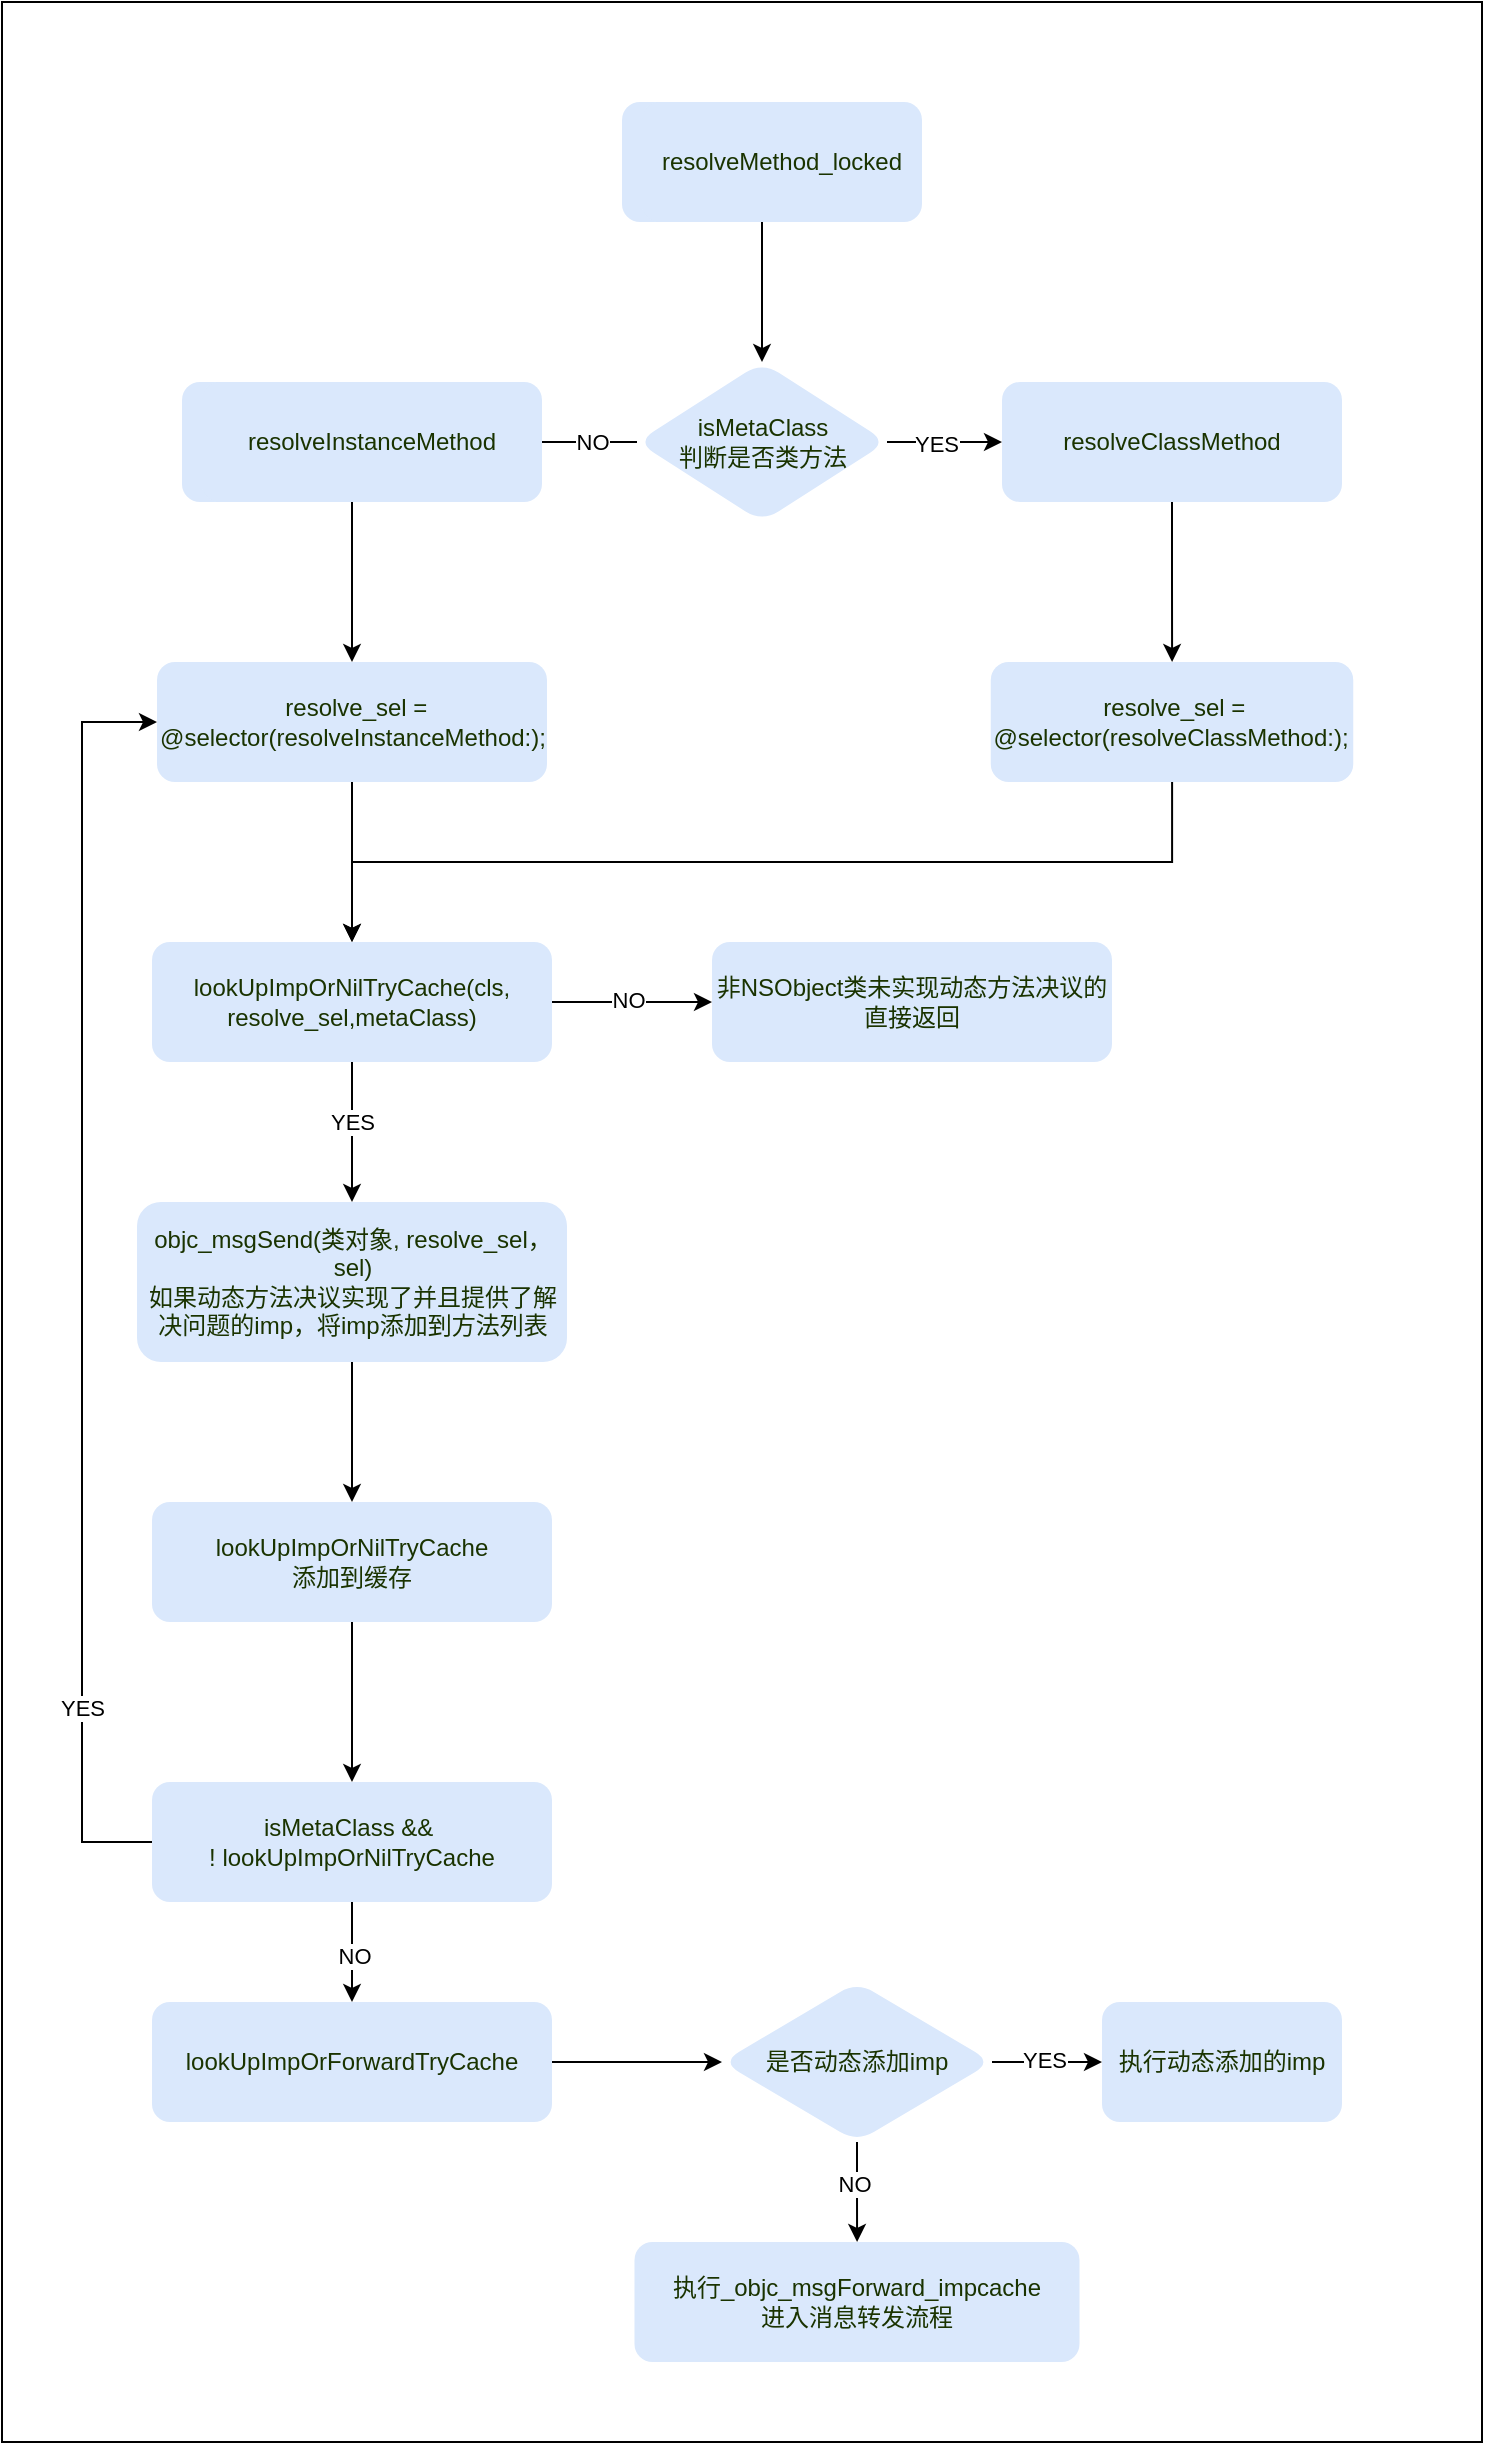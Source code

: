 <mxfile version="16.6.2" type="github">
  <diagram id="RwUc1-vjWvEqQVZ0nDSF" name="Page-1">
    <mxGraphModel dx="1716" dy="983" grid="1" gridSize="10" guides="1" tooltips="1" connect="1" arrows="1" fold="1" page="1" pageScale="1" pageWidth="827" pageHeight="1169" math="0" shadow="0">
      <root>
        <mxCell id="0" />
        <mxCell id="1" parent="0" />
        <mxCell id="hiYfOhsldnJI4Tp3k7Em-47" value="" style="rounded=0;whiteSpace=wrap;html=1;" vertex="1" parent="1">
          <mxGeometry width="740" height="1220" as="geometry" />
        </mxCell>
        <mxCell id="hiYfOhsldnJI4Tp3k7Em-3" value="" style="edgeStyle=orthogonalEdgeStyle;rounded=0;orthogonalLoop=1;jettySize=auto;html=1;" edge="1" parent="1" source="hiYfOhsldnJI4Tp3k7Em-1" target="hiYfOhsldnJI4Tp3k7Em-2">
          <mxGeometry relative="1" as="geometry" />
        </mxCell>
        <mxCell id="hiYfOhsldnJI4Tp3k7Em-1" value="resolveMethod_locked" style="rounded=1;whiteSpace=wrap;html=1;fillColor=#dae8fc;strokeColor=none;fontColor=#ffffff;" vertex="1" parent="1">
          <mxGeometry x="310" y="50" width="140" height="60" as="geometry" />
        </mxCell>
        <mxCell id="hiYfOhsldnJI4Tp3k7Em-5" value="" style="edgeStyle=orthogonalEdgeStyle;rounded=0;orthogonalLoop=1;jettySize=auto;html=1;" edge="1" parent="1" source="hiYfOhsldnJI4Tp3k7Em-2" target="hiYfOhsldnJI4Tp3k7Em-4">
          <mxGeometry relative="1" as="geometry" />
        </mxCell>
        <mxCell id="hiYfOhsldnJI4Tp3k7Em-24" value="NO" style="edgeLabel;html=1;align=center;verticalAlign=middle;resizable=0;points=[];" vertex="1" connectable="0" parent="hiYfOhsldnJI4Tp3k7Em-5">
          <mxGeometry x="0.143" y="2" relative="1" as="geometry">
            <mxPoint x="10" y="-2" as="offset" />
          </mxGeometry>
        </mxCell>
        <mxCell id="hiYfOhsldnJI4Tp3k7Em-7" value="" style="edgeStyle=orthogonalEdgeStyle;rounded=0;orthogonalLoop=1;jettySize=auto;html=1;" edge="1" parent="1" source="hiYfOhsldnJI4Tp3k7Em-2" target="hiYfOhsldnJI4Tp3k7Em-6">
          <mxGeometry relative="1" as="geometry" />
        </mxCell>
        <mxCell id="hiYfOhsldnJI4Tp3k7Em-23" value="YES" style="edgeLabel;html=1;align=center;verticalAlign=middle;resizable=0;points=[];" vertex="1" connectable="0" parent="hiYfOhsldnJI4Tp3k7Em-7">
          <mxGeometry x="-0.143" y="-1" relative="1" as="geometry">
            <mxPoint as="offset" />
          </mxGeometry>
        </mxCell>
        <mxCell id="hiYfOhsldnJI4Tp3k7Em-2" value="isMetaClass&lt;br&gt;判断是否类方法" style="rhombus;whiteSpace=wrap;html=1;rounded=1;fillColor=#dae8fc;strokeColor=none;fontColor=#1A3300;" vertex="1" parent="1">
          <mxGeometry x="317.5" y="180" width="125" height="80" as="geometry" />
        </mxCell>
        <mxCell id="hiYfOhsldnJI4Tp3k7Em-9" value="" style="edgeStyle=orthogonalEdgeStyle;rounded=0;orthogonalLoop=1;jettySize=auto;html=1;" edge="1" parent="1" source="hiYfOhsldnJI4Tp3k7Em-4" target="hiYfOhsldnJI4Tp3k7Em-8">
          <mxGeometry relative="1" as="geometry" />
        </mxCell>
        <mxCell id="hiYfOhsldnJI4Tp3k7Em-4" value="resolveInstanceMethod" style="whiteSpace=wrap;html=1;rounded=1;fillColor=#dae8fc;strokeColor=none;fontColor=#ffffff;" vertex="1" parent="1">
          <mxGeometry x="90" y="190" width="170" height="60" as="geometry" />
        </mxCell>
        <mxCell id="hiYfOhsldnJI4Tp3k7Em-11" value="" style="edgeStyle=orthogonalEdgeStyle;rounded=0;orthogonalLoop=1;jettySize=auto;html=1;" edge="1" parent="1" source="hiYfOhsldnJI4Tp3k7Em-6" target="hiYfOhsldnJI4Tp3k7Em-10">
          <mxGeometry relative="1" as="geometry" />
        </mxCell>
        <mxCell id="hiYfOhsldnJI4Tp3k7Em-6" value="resolveClassMethod" style="whiteSpace=wrap;html=1;rounded=1;fillColor=#dae8fc;strokeColor=none;fontColor=#1A3300;" vertex="1" parent="1">
          <mxGeometry x="500" y="190" width="170" height="60" as="geometry" />
        </mxCell>
        <mxCell id="hiYfOhsldnJI4Tp3k7Em-13" value="" style="edgeStyle=orthogonalEdgeStyle;rounded=0;orthogonalLoop=1;jettySize=auto;html=1;" edge="1" parent="1" source="hiYfOhsldnJI4Tp3k7Em-8" target="hiYfOhsldnJI4Tp3k7Em-12">
          <mxGeometry relative="1" as="geometry" />
        </mxCell>
        <mxCell id="hiYfOhsldnJI4Tp3k7Em-8" value="&amp;nbsp;resolve_sel = @selector(resolveInstanceMethod:);" style="whiteSpace=wrap;html=1;rounded=1;fillColor=#dae8fc;strokeColor=none;fontColor=#1A3300;" vertex="1" parent="1">
          <mxGeometry x="77.5" y="330" width="195" height="60" as="geometry" />
        </mxCell>
        <mxCell id="hiYfOhsldnJI4Tp3k7Em-18" style="edgeStyle=orthogonalEdgeStyle;rounded=0;orthogonalLoop=1;jettySize=auto;html=1;entryX=0.5;entryY=0;entryDx=0;entryDy=0;" edge="1" parent="1" source="hiYfOhsldnJI4Tp3k7Em-10" target="hiYfOhsldnJI4Tp3k7Em-12">
          <mxGeometry relative="1" as="geometry">
            <mxPoint x="170" y="460" as="targetPoint" />
            <Array as="points">
              <mxPoint x="585" y="430" />
              <mxPoint x="175" y="430" />
            </Array>
          </mxGeometry>
        </mxCell>
        <mxCell id="hiYfOhsldnJI4Tp3k7Em-10" value="&amp;nbsp;resolve_sel = @selector(resolveClassMethod:);" style="whiteSpace=wrap;html=1;rounded=1;fillColor=#dae8fc;strokeColor=none;fontColor=#1A3300;" vertex="1" parent="1">
          <mxGeometry x="494.38" y="330" width="181.25" height="60" as="geometry" />
        </mxCell>
        <mxCell id="hiYfOhsldnJI4Tp3k7Em-15" value="" style="edgeStyle=orthogonalEdgeStyle;rounded=0;orthogonalLoop=1;jettySize=auto;html=1;" edge="1" parent="1" source="hiYfOhsldnJI4Tp3k7Em-12" target="hiYfOhsldnJI4Tp3k7Em-14">
          <mxGeometry relative="1" as="geometry" />
        </mxCell>
        <mxCell id="hiYfOhsldnJI4Tp3k7Em-45" value="YES" style="edgeLabel;html=1;align=center;verticalAlign=middle;resizable=0;points=[];" vertex="1" connectable="0" parent="hiYfOhsldnJI4Tp3k7Em-15">
          <mxGeometry x="-0.143" relative="1" as="geometry">
            <mxPoint as="offset" />
          </mxGeometry>
        </mxCell>
        <mxCell id="hiYfOhsldnJI4Tp3k7Em-44" value="" style="edgeStyle=orthogonalEdgeStyle;rounded=0;orthogonalLoop=1;jettySize=auto;html=1;" edge="1" parent="1" source="hiYfOhsldnJI4Tp3k7Em-12" target="hiYfOhsldnJI4Tp3k7Em-43">
          <mxGeometry relative="1" as="geometry" />
        </mxCell>
        <mxCell id="hiYfOhsldnJI4Tp3k7Em-46" value="NO" style="edgeLabel;html=1;align=center;verticalAlign=middle;resizable=0;points=[];" vertex="1" connectable="0" parent="hiYfOhsldnJI4Tp3k7Em-44">
          <mxGeometry x="-0.05" y="1" relative="1" as="geometry">
            <mxPoint as="offset" />
          </mxGeometry>
        </mxCell>
        <mxCell id="hiYfOhsldnJI4Tp3k7Em-12" value="&lt;span&gt;lookUpImpOrNilTryCache(cls,&lt;br&gt;resolve_sel,metaClass)&lt;/span&gt;" style="whiteSpace=wrap;html=1;rounded=1;fillColor=#dae8fc;strokeColor=none;fontColor=#1A3300;" vertex="1" parent="1">
          <mxGeometry x="75" y="470" width="200" height="60" as="geometry" />
        </mxCell>
        <mxCell id="hiYfOhsldnJI4Tp3k7Em-17" value="" style="edgeStyle=orthogonalEdgeStyle;rounded=0;orthogonalLoop=1;jettySize=auto;html=1;" edge="1" parent="1" source="hiYfOhsldnJI4Tp3k7Em-14" target="hiYfOhsldnJI4Tp3k7Em-16">
          <mxGeometry relative="1" as="geometry" />
        </mxCell>
        <mxCell id="hiYfOhsldnJI4Tp3k7Em-14" value="&lt;span&gt;objc_msgSend(类对象,&lt;/span&gt;&amp;nbsp;resolve_sel，sel)&lt;br&gt;如果动态方法决议实现了并且提供了解决问题的imp，将imp添加到方法列表" style="whiteSpace=wrap;html=1;rounded=1;fillColor=#dae8fc;strokeColor=none;fontColor=#1A3300;" vertex="1" parent="1">
          <mxGeometry x="67.5" y="600" width="215" height="80" as="geometry" />
        </mxCell>
        <mxCell id="hiYfOhsldnJI4Tp3k7Em-20" value="" style="edgeStyle=orthogonalEdgeStyle;rounded=0;orthogonalLoop=1;jettySize=auto;html=1;" edge="1" parent="1" source="hiYfOhsldnJI4Tp3k7Em-16" target="hiYfOhsldnJI4Tp3k7Em-19">
          <mxGeometry relative="1" as="geometry" />
        </mxCell>
        <mxCell id="hiYfOhsldnJI4Tp3k7Em-16" value="lookUpImpOrNilTryCache&lt;br&gt;添加到缓存" style="whiteSpace=wrap;html=1;rounded=1;fillColor=#dae8fc;strokeColor=none;fontColor=#1A3300;" vertex="1" parent="1">
          <mxGeometry x="75" y="750" width="200" height="60" as="geometry" />
        </mxCell>
        <mxCell id="hiYfOhsldnJI4Tp3k7Em-21" style="edgeStyle=orthogonalEdgeStyle;rounded=0;orthogonalLoop=1;jettySize=auto;html=1;entryX=0;entryY=0.5;entryDx=0;entryDy=0;" edge="1" parent="1" source="hiYfOhsldnJI4Tp3k7Em-19" target="hiYfOhsldnJI4Tp3k7Em-8">
          <mxGeometry relative="1" as="geometry">
            <mxPoint x="40" y="350" as="targetPoint" />
            <Array as="points">
              <mxPoint x="40" y="920" />
              <mxPoint x="40" y="360" />
            </Array>
          </mxGeometry>
        </mxCell>
        <mxCell id="hiYfOhsldnJI4Tp3k7Em-22" value="YES" style="edgeLabel;html=1;align=center;verticalAlign=middle;resizable=0;points=[];" vertex="1" connectable="0" parent="hiYfOhsldnJI4Tp3k7Em-21">
          <mxGeometry x="-0.677" relative="1" as="geometry">
            <mxPoint as="offset" />
          </mxGeometry>
        </mxCell>
        <mxCell id="hiYfOhsldnJI4Tp3k7Em-26" value="" style="edgeStyle=orthogonalEdgeStyle;rounded=0;orthogonalLoop=1;jettySize=auto;html=1;" edge="1" parent="1" source="hiYfOhsldnJI4Tp3k7Em-19" target="hiYfOhsldnJI4Tp3k7Em-25">
          <mxGeometry relative="1" as="geometry" />
        </mxCell>
        <mxCell id="hiYfOhsldnJI4Tp3k7Em-27" value="NO" style="edgeLabel;html=1;align=center;verticalAlign=middle;resizable=0;points=[];" vertex="1" connectable="0" parent="hiYfOhsldnJI4Tp3k7Em-26">
          <mxGeometry x="0.075" y="1" relative="1" as="geometry">
            <mxPoint as="offset" />
          </mxGeometry>
        </mxCell>
        <mxCell id="hiYfOhsldnJI4Tp3k7Em-19" value="isMetaClass &amp;amp;&amp;amp;&amp;nbsp;&lt;br&gt;! lookUpImpOrNilTryCache" style="whiteSpace=wrap;html=1;rounded=1;fillColor=#dae8fc;strokeColor=none;fontColor=#1A3300;" vertex="1" parent="1">
          <mxGeometry x="75" y="890" width="200" height="60" as="geometry" />
        </mxCell>
        <mxCell id="hiYfOhsldnJI4Tp3k7Em-31" value="" style="edgeStyle=orthogonalEdgeStyle;rounded=0;orthogonalLoop=1;jettySize=auto;html=1;" edge="1" parent="1" source="hiYfOhsldnJI4Tp3k7Em-25" target="hiYfOhsldnJI4Tp3k7Em-30">
          <mxGeometry relative="1" as="geometry" />
        </mxCell>
        <mxCell id="hiYfOhsldnJI4Tp3k7Em-25" value="lookUpImpOrForwardTryCache" style="whiteSpace=wrap;html=1;rounded=1;fillColor=#dae8fc;strokeColor=none;fontColor=#1A3300;" vertex="1" parent="1">
          <mxGeometry x="75" y="1000" width="200" height="60" as="geometry" />
        </mxCell>
        <mxCell id="hiYfOhsldnJI4Tp3k7Em-33" value="" style="edgeStyle=orthogonalEdgeStyle;rounded=0;orthogonalLoop=1;jettySize=auto;html=1;" edge="1" parent="1" source="hiYfOhsldnJI4Tp3k7Em-30" target="hiYfOhsldnJI4Tp3k7Em-32">
          <mxGeometry relative="1" as="geometry" />
        </mxCell>
        <mxCell id="hiYfOhsldnJI4Tp3k7Em-34" value="YES" style="edgeLabel;html=1;align=center;verticalAlign=middle;resizable=0;points=[];" vertex="1" connectable="0" parent="hiYfOhsldnJI4Tp3k7Em-33">
          <mxGeometry x="-0.054" y="2" relative="1" as="geometry">
            <mxPoint y="1" as="offset" />
          </mxGeometry>
        </mxCell>
        <mxCell id="hiYfOhsldnJI4Tp3k7Em-36" value="" style="edgeStyle=orthogonalEdgeStyle;rounded=0;orthogonalLoop=1;jettySize=auto;html=1;" edge="1" parent="1" source="hiYfOhsldnJI4Tp3k7Em-30" target="hiYfOhsldnJI4Tp3k7Em-35">
          <mxGeometry relative="1" as="geometry" />
        </mxCell>
        <mxCell id="hiYfOhsldnJI4Tp3k7Em-37" value="NO" style="edgeLabel;html=1;align=center;verticalAlign=middle;resizable=0;points=[];" vertex="1" connectable="0" parent="hiYfOhsldnJI4Tp3k7Em-36">
          <mxGeometry x="-0.18" y="-2" relative="1" as="geometry">
            <mxPoint as="offset" />
          </mxGeometry>
        </mxCell>
        <mxCell id="hiYfOhsldnJI4Tp3k7Em-30" value="是否动态添加imp" style="rhombus;whiteSpace=wrap;html=1;rounded=1;fillColor=#dae8fc;strokeColor=none;fontColor=#1A3300;" vertex="1" parent="1">
          <mxGeometry x="360" y="990" width="135" height="80" as="geometry" />
        </mxCell>
        <mxCell id="hiYfOhsldnJI4Tp3k7Em-32" value="执行动态添加的imp" style="whiteSpace=wrap;html=1;rounded=1;fillColor=#dae8fc;strokeColor=none;fontColor=#1A3300;" vertex="1" parent="1">
          <mxGeometry x="550" y="1000" width="120" height="60" as="geometry" />
        </mxCell>
        <mxCell id="hiYfOhsldnJI4Tp3k7Em-35" value="执行_objc_msgForward_impcache&lt;br&gt;进入消息转发流程" style="whiteSpace=wrap;html=1;rounded=1;fillColor=#dae8fc;strokeColor=none;fontColor=#1A3300;" vertex="1" parent="1">
          <mxGeometry x="316.25" y="1120" width="222.5" height="60" as="geometry" />
        </mxCell>
        <mxCell id="hiYfOhsldnJI4Tp3k7Em-43" value="非NSObject类未实现动态方法决议的直接返回" style="whiteSpace=wrap;html=1;rounded=1;fillColor=#dae8fc;strokeColor=none;fontColor=#1A3300;" vertex="1" parent="1">
          <mxGeometry x="355" y="470" width="200" height="60" as="geometry" />
        </mxCell>
        <mxCell id="hiYfOhsldnJI4Tp3k7Em-52" value="resolveMethod_locked" style="rounded=1;whiteSpace=wrap;html=1;fillColor=#dae8fc;strokeColor=none;fontColor=#1A3300;" vertex="1" parent="1">
          <mxGeometry x="320" y="50" width="140" height="60" as="geometry" />
        </mxCell>
        <mxCell id="hiYfOhsldnJI4Tp3k7Em-53" value="resolveInstanceMethod" style="whiteSpace=wrap;html=1;rounded=1;fillColor=#dae8fc;strokeColor=none;fontColor=#1A3300;" vertex="1" parent="1">
          <mxGeometry x="100" y="190" width="170" height="60" as="geometry" />
        </mxCell>
      </root>
    </mxGraphModel>
  </diagram>
</mxfile>
